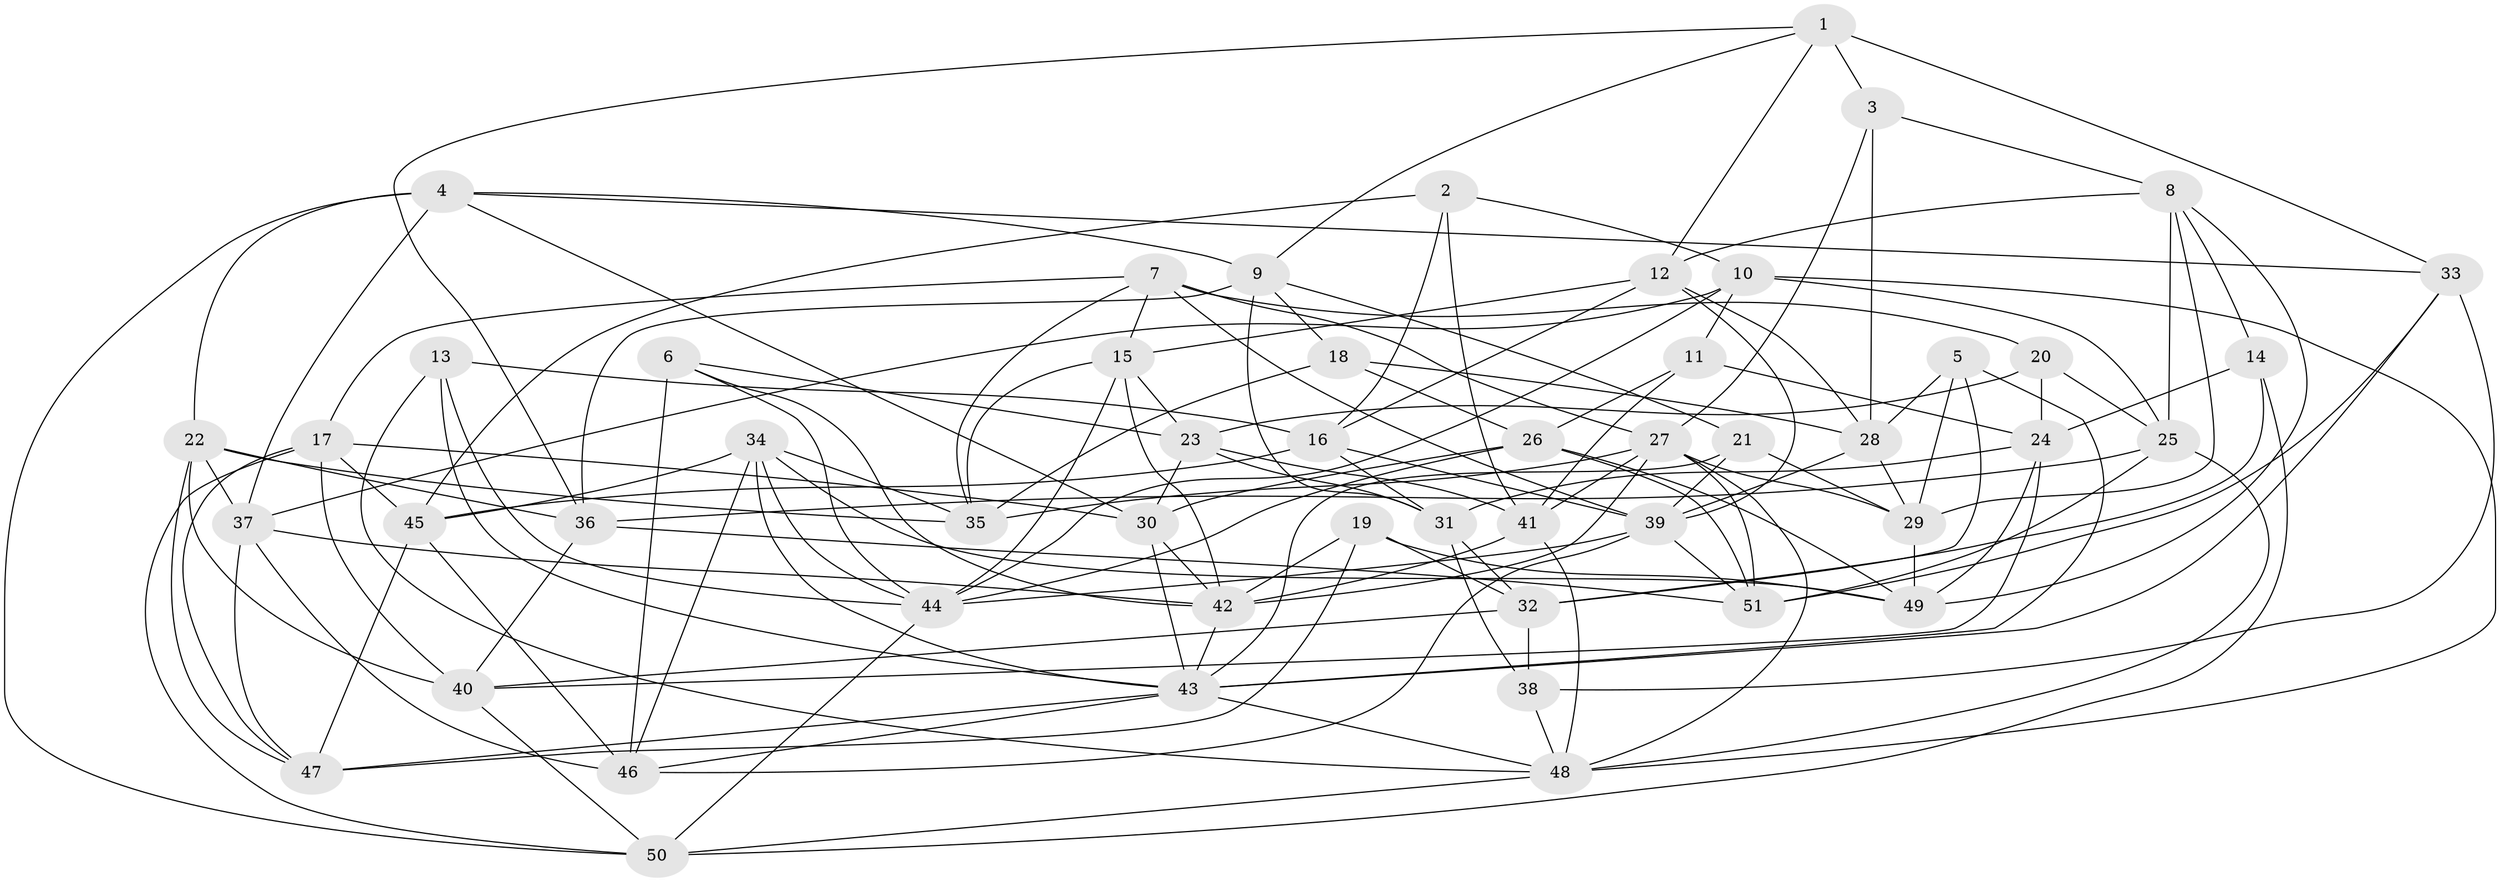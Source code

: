 // original degree distribution, {4: 1.0}
// Generated by graph-tools (version 1.1) at 2025/50/03/09/25 03:50:52]
// undirected, 51 vertices, 147 edges
graph export_dot {
graph [start="1"]
  node [color=gray90,style=filled];
  1;
  2;
  3;
  4;
  5;
  6;
  7;
  8;
  9;
  10;
  11;
  12;
  13;
  14;
  15;
  16;
  17;
  18;
  19;
  20;
  21;
  22;
  23;
  24;
  25;
  26;
  27;
  28;
  29;
  30;
  31;
  32;
  33;
  34;
  35;
  36;
  37;
  38;
  39;
  40;
  41;
  42;
  43;
  44;
  45;
  46;
  47;
  48;
  49;
  50;
  51;
  1 -- 3 [weight=1.0];
  1 -- 9 [weight=1.0];
  1 -- 12 [weight=1.0];
  1 -- 33 [weight=2.0];
  1 -- 36 [weight=1.0];
  2 -- 10 [weight=1.0];
  2 -- 16 [weight=1.0];
  2 -- 41 [weight=1.0];
  2 -- 45 [weight=1.0];
  3 -- 8 [weight=1.0];
  3 -- 27 [weight=1.0];
  3 -- 28 [weight=1.0];
  4 -- 9 [weight=1.0];
  4 -- 22 [weight=1.0];
  4 -- 30 [weight=1.0];
  4 -- 33 [weight=1.0];
  4 -- 37 [weight=1.0];
  4 -- 50 [weight=1.0];
  5 -- 28 [weight=1.0];
  5 -- 29 [weight=1.0];
  5 -- 32 [weight=1.0];
  5 -- 43 [weight=1.0];
  6 -- 23 [weight=1.0];
  6 -- 42 [weight=1.0];
  6 -- 44 [weight=1.0];
  6 -- 46 [weight=1.0];
  7 -- 15 [weight=1.0];
  7 -- 17 [weight=1.0];
  7 -- 20 [weight=1.0];
  7 -- 27 [weight=1.0];
  7 -- 35 [weight=1.0];
  7 -- 39 [weight=1.0];
  8 -- 12 [weight=1.0];
  8 -- 14 [weight=1.0];
  8 -- 25 [weight=1.0];
  8 -- 29 [weight=1.0];
  8 -- 49 [weight=1.0];
  9 -- 18 [weight=1.0];
  9 -- 21 [weight=1.0];
  9 -- 31 [weight=1.0];
  9 -- 36 [weight=1.0];
  10 -- 11 [weight=1.0];
  10 -- 25 [weight=1.0];
  10 -- 37 [weight=1.0];
  10 -- 44 [weight=1.0];
  10 -- 48 [weight=1.0];
  11 -- 24 [weight=1.0];
  11 -- 26 [weight=1.0];
  11 -- 41 [weight=1.0];
  12 -- 15 [weight=1.0];
  12 -- 16 [weight=1.0];
  12 -- 28 [weight=1.0];
  12 -- 39 [weight=1.0];
  13 -- 16 [weight=1.0];
  13 -- 43 [weight=1.0];
  13 -- 44 [weight=1.0];
  13 -- 48 [weight=1.0];
  14 -- 24 [weight=1.0];
  14 -- 32 [weight=1.0];
  14 -- 50 [weight=1.0];
  15 -- 23 [weight=1.0];
  15 -- 35 [weight=1.0];
  15 -- 42 [weight=1.0];
  15 -- 44 [weight=1.0];
  16 -- 31 [weight=1.0];
  16 -- 39 [weight=1.0];
  16 -- 45 [weight=1.0];
  17 -- 30 [weight=1.0];
  17 -- 40 [weight=1.0];
  17 -- 45 [weight=1.0];
  17 -- 47 [weight=1.0];
  17 -- 50 [weight=1.0];
  18 -- 26 [weight=1.0];
  18 -- 28 [weight=1.0];
  18 -- 35 [weight=1.0];
  19 -- 32 [weight=1.0];
  19 -- 42 [weight=1.0];
  19 -- 47 [weight=1.0];
  19 -- 49 [weight=1.0];
  20 -- 23 [weight=1.0];
  20 -- 24 [weight=1.0];
  20 -- 25 [weight=1.0];
  21 -- 29 [weight=1.0];
  21 -- 39 [weight=1.0];
  21 -- 43 [weight=1.0];
  22 -- 35 [weight=1.0];
  22 -- 36 [weight=1.0];
  22 -- 37 [weight=1.0];
  22 -- 40 [weight=1.0];
  22 -- 47 [weight=1.0];
  23 -- 30 [weight=1.0];
  23 -- 31 [weight=1.0];
  23 -- 41 [weight=1.0];
  24 -- 31 [weight=1.0];
  24 -- 40 [weight=1.0];
  24 -- 49 [weight=1.0];
  25 -- 36 [weight=1.0];
  25 -- 48 [weight=1.0];
  25 -- 51 [weight=1.0];
  26 -- 30 [weight=1.0];
  26 -- 44 [weight=1.0];
  26 -- 49 [weight=1.0];
  26 -- 51 [weight=1.0];
  27 -- 29 [weight=1.0];
  27 -- 35 [weight=1.0];
  27 -- 41 [weight=1.0];
  27 -- 42 [weight=1.0];
  27 -- 48 [weight=1.0];
  27 -- 51 [weight=1.0];
  28 -- 29 [weight=1.0];
  28 -- 39 [weight=1.0];
  29 -- 49 [weight=1.0];
  30 -- 42 [weight=1.0];
  30 -- 43 [weight=1.0];
  31 -- 32 [weight=1.0];
  31 -- 38 [weight=1.0];
  32 -- 38 [weight=1.0];
  32 -- 40 [weight=1.0];
  33 -- 38 [weight=1.0];
  33 -- 43 [weight=1.0];
  33 -- 51 [weight=1.0];
  34 -- 35 [weight=1.0];
  34 -- 43 [weight=1.0];
  34 -- 44 [weight=1.0];
  34 -- 45 [weight=1.0];
  34 -- 46 [weight=1.0];
  34 -- 49 [weight=1.0];
  36 -- 40 [weight=1.0];
  36 -- 51 [weight=1.0];
  37 -- 42 [weight=1.0];
  37 -- 46 [weight=1.0];
  37 -- 47 [weight=1.0];
  38 -- 48 [weight=1.0];
  39 -- 44 [weight=1.0];
  39 -- 46 [weight=1.0];
  39 -- 51 [weight=1.0];
  40 -- 50 [weight=1.0];
  41 -- 42 [weight=1.0];
  41 -- 48 [weight=1.0];
  42 -- 43 [weight=1.0];
  43 -- 46 [weight=1.0];
  43 -- 47 [weight=1.0];
  43 -- 48 [weight=1.0];
  44 -- 50 [weight=1.0];
  45 -- 46 [weight=1.0];
  45 -- 47 [weight=1.0];
  48 -- 50 [weight=1.0];
}

